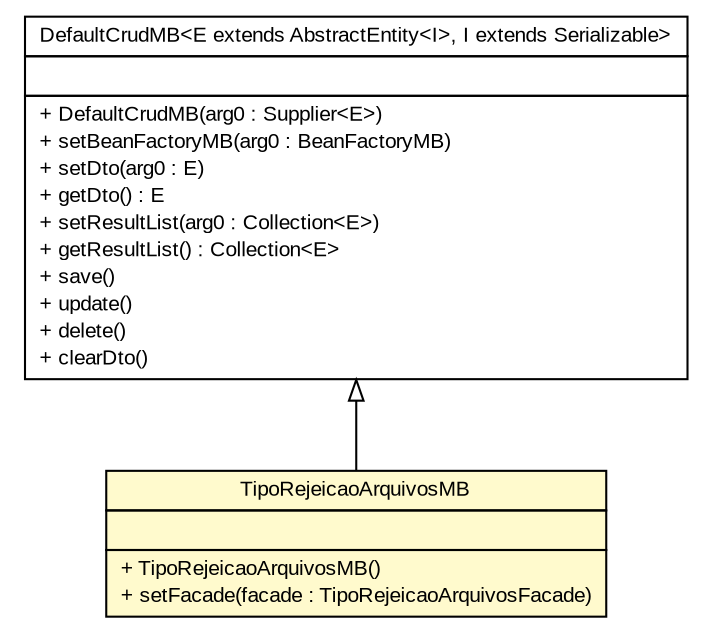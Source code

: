 #!/usr/local/bin/dot
#
# Class diagram 
# Generated by UMLGraph version R5_6 (http://www.umlgraph.org/)
#

digraph G {
	edge [fontname="arial",fontsize=10,labelfontname="arial",labelfontsize=10];
	node [fontname="arial",fontsize=10,shape=plaintext];
	nodesep=0.25;
	ranksep=0.5;
	// br.gov.to.sefaz.arr.parametros.managedbean.TipoRejeicaoArquivosMB
	c87 [label=<<table title="br.gov.to.sefaz.arr.parametros.managedbean.TipoRejeicaoArquivosMB" border="0" cellborder="1" cellspacing="0" cellpadding="2" port="p" bgcolor="lemonChiffon" href="./TipoRejeicaoArquivosMB.html">
		<tr><td><table border="0" cellspacing="0" cellpadding="1">
<tr><td align="center" balign="center"> TipoRejeicaoArquivosMB </td></tr>
		</table></td></tr>
		<tr><td><table border="0" cellspacing="0" cellpadding="1">
<tr><td align="left" balign="left">  </td></tr>
		</table></td></tr>
		<tr><td><table border="0" cellspacing="0" cellpadding="1">
<tr><td align="left" balign="left"> + TipoRejeicaoArquivosMB() </td></tr>
<tr><td align="left" balign="left"> + setFacade(facade : TipoRejeicaoArquivosFacade) </td></tr>
		</table></td></tr>
		</table>>, URL="./TipoRejeicaoArquivosMB.html", fontname="arial", fontcolor="black", fontsize=10.0];
	//br.gov.to.sefaz.arr.parametros.managedbean.TipoRejeicaoArquivosMB extends br.gov.to.sefaz.presentation.managedbean.impl.DefaultCrudMB<br.gov.to.sefaz.arr.parametros.persistence.entity.TipoRejeicaoArquivos, java.lang.Integer>
	c94:p -> c87:p [dir=back,arrowtail=empty];
	// br.gov.to.sefaz.presentation.managedbean.impl.DefaultCrudMB<E extends br.gov.to.sefaz.persistence.entity.AbstractEntity<I>, I extends java.io.Serializable>
	c94 [label=<<table title="br.gov.to.sefaz.presentation.managedbean.impl.DefaultCrudMB" border="0" cellborder="1" cellspacing="0" cellpadding="2" port="p" href="http://java.sun.com/j2se/1.4.2/docs/api/br/gov/to/sefaz/presentation/managedbean/impl/DefaultCrudMB.html">
		<tr><td><table border="0" cellspacing="0" cellpadding="1">
<tr><td align="center" balign="center"> DefaultCrudMB&lt;E extends AbstractEntity&lt;I&gt;, I extends Serializable&gt; </td></tr>
		</table></td></tr>
		<tr><td><table border="0" cellspacing="0" cellpadding="1">
<tr><td align="left" balign="left">  </td></tr>
		</table></td></tr>
		<tr><td><table border="0" cellspacing="0" cellpadding="1">
<tr><td align="left" balign="left"> + DefaultCrudMB(arg0 : Supplier&lt;E&gt;) </td></tr>
<tr><td align="left" balign="left"> + setBeanFactoryMB(arg0 : BeanFactoryMB) </td></tr>
<tr><td align="left" balign="left"> + setDto(arg0 : E) </td></tr>
<tr><td align="left" balign="left"> + getDto() : E </td></tr>
<tr><td align="left" balign="left"> + setResultList(arg0 : Collection&lt;E&gt;) </td></tr>
<tr><td align="left" balign="left"> + getResultList() : Collection&lt;E&gt; </td></tr>
<tr><td align="left" balign="left"> + save() </td></tr>
<tr><td align="left" balign="left"> + update() </td></tr>
<tr><td align="left" balign="left"> + delete() </td></tr>
<tr><td align="left" balign="left"> + clearDto() </td></tr>
		</table></td></tr>
		</table>>, URL="http://java.sun.com/j2se/1.4.2/docs/api/br/gov/to/sefaz/presentation/managedbean/impl/DefaultCrudMB.html", fontname="arial", fontcolor="black", fontsize=10.0];
}

